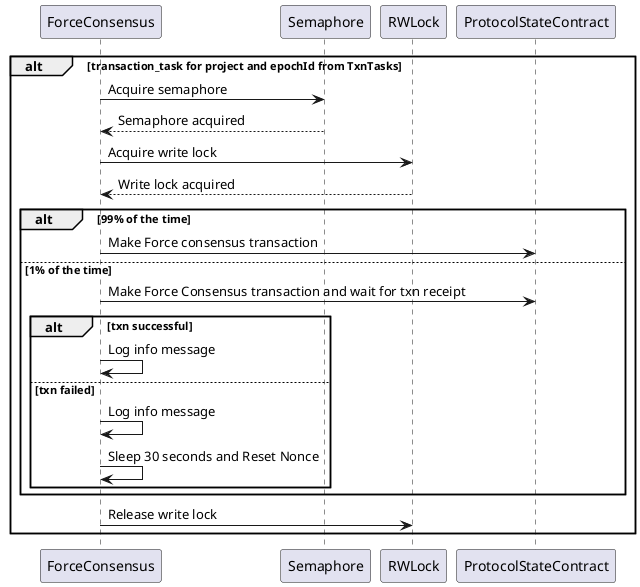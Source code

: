 @startuml

alt transaction_task for project and epochId from TxnTasks
        ForceConsensus -> Semaphore : Acquire semaphore
        Semaphore --> ForceConsensus : Semaphore acquired

        ForceConsensus -> RWLock : Acquire write lock
        RWLock --> ForceConsensus : Write lock acquired

        alt 99% of the time
            ForceConsensus -> ProtocolStateContract : Make Force consensus transaction

        else 1% of the time
            ForceConsensus -> ProtocolStateContract : Make Force Consensus transaction and wait for txn receipt
            alt txn successful
                ForceConsensus -> ForceConsensus : Log info message
            else txn failed
                ForceConsensus -> ForceConsensus : Log info message
                ForceConsensus -> ForceConsensus : Sleep 30 seconds and Reset Nonce
            end
        end

        ForceConsensus -> RWLock : Release write lock
end
@enduml
